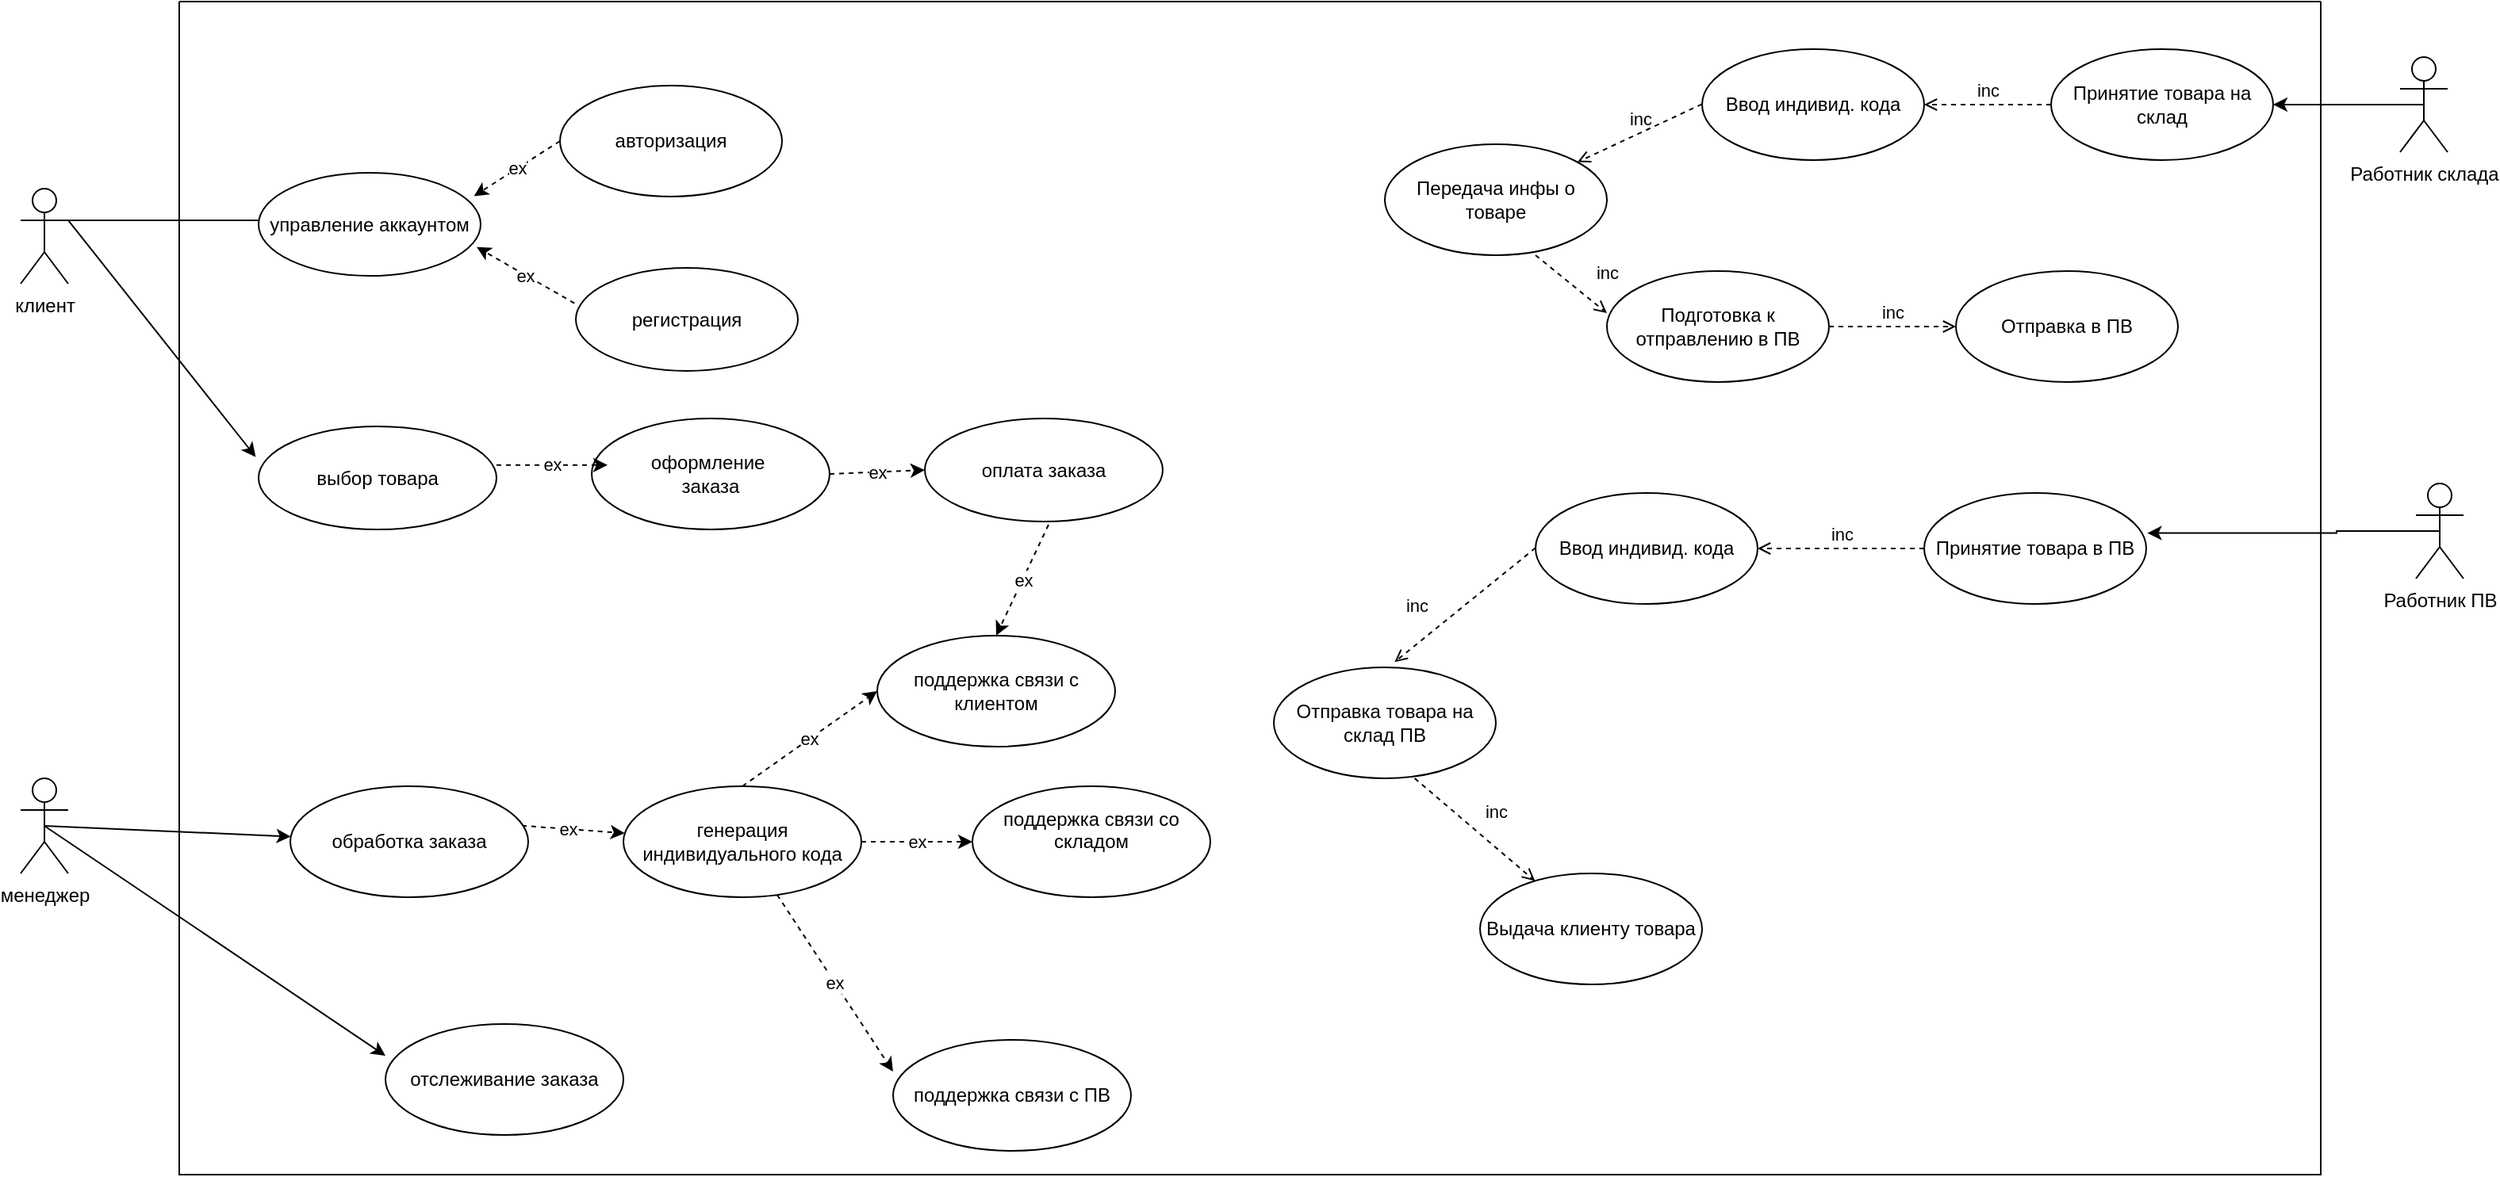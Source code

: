 <mxfile version="20.7.4" type="device"><diagram id="1IFNMSObzNBps-wJDuHW" name="Страница 1"><mxGraphModel dx="2670" dy="722" grid="1" gridSize="10" guides="1" tooltips="1" connect="1" arrows="1" fold="1" page="1" pageScale="1" pageWidth="1169" pageHeight="827" math="0" shadow="0"><root><mxCell id="0"/><mxCell id="1" parent="0"/><mxCell id="t5wlNJi_-A4-jaDl5QZC-3" style="edgeStyle=orthogonalEdgeStyle;rounded=0;orthogonalLoop=1;jettySize=auto;html=1;entryX=1.005;entryY=0.361;entryDx=0;entryDy=0;entryPerimeter=0;exitX=0.5;exitY=0.5;exitDx=0;exitDy=0;exitPerimeter=0;" parent="1" source="t5wlNJi_-A4-jaDl5QZC-1" target="t5wlNJi_-A4-jaDl5QZC-2" edge="1"><mxGeometry relative="1" as="geometry"><Array as="points"><mxPoint x="1020" y="415"/></Array></mxGeometry></mxCell><mxCell id="t5wlNJi_-A4-jaDl5QZC-1" value="Работник ПВ" style="shape=umlActor;verticalLabelPosition=bottom;verticalAlign=top;html=1;outlineConnect=0;" parent="1" vertex="1"><mxGeometry x="1070" y="384" width="30" height="60" as="geometry"/></mxCell><mxCell id="t5wlNJi_-A4-jaDl5QZC-2" value="Принятие товара в ПВ" style="ellipse;whiteSpace=wrap;html=1;" parent="1" vertex="1"><mxGeometry x="760" y="390" width="140" height="70" as="geometry"/></mxCell><mxCell id="t5wlNJi_-A4-jaDl5QZC-4" value="Ввод индивид. кода" style="ellipse;whiteSpace=wrap;html=1;" parent="1" vertex="1"><mxGeometry x="515" y="390" width="140" height="70" as="geometry"/></mxCell><mxCell id="t5wlNJi_-A4-jaDl5QZC-5" value="inc" style="html=1;verticalAlign=bottom;labelBackgroundColor=none;endArrow=open;endFill=0;dashed=1;rounded=0;entryX=1;entryY=0.5;entryDx=0;entryDy=0;exitX=0;exitY=0.5;exitDx=0;exitDy=0;" parent="1" source="t5wlNJi_-A4-jaDl5QZC-2" target="t5wlNJi_-A4-jaDl5QZC-4" edge="1"><mxGeometry width="160" relative="1" as="geometry"><mxPoint x="650" y="510" as="sourcePoint"/><mxPoint x="810" y="510" as="targetPoint"/></mxGeometry></mxCell><mxCell id="t5wlNJi_-A4-jaDl5QZC-6" value="Отправка товара на склад ПВ" style="ellipse;whiteSpace=wrap;html=1;" parent="1" vertex="1"><mxGeometry x="350" y="500" width="140" height="70" as="geometry"/></mxCell><mxCell id="t5wlNJi_-A4-jaDl5QZC-7" value="inc" style="html=1;verticalAlign=bottom;labelBackgroundColor=none;endArrow=open;endFill=0;dashed=1;rounded=0;entryX=0.544;entryY=-0.048;entryDx=0;entryDy=0;exitX=0;exitY=0.5;exitDx=0;exitDy=0;entryPerimeter=0;" parent="1" target="t5wlNJi_-A4-jaDl5QZC-6" edge="1"><mxGeometry x="0.519" y="-12" width="160" relative="1" as="geometry"><mxPoint x="515.0" y="424.66" as="sourcePoint"/><mxPoint x="410.0" y="424.66" as="targetPoint"/><mxPoint as="offset"/></mxGeometry></mxCell><mxCell id="t5wlNJi_-A4-jaDl5QZC-8" value="Выдача клиенту товара" style="ellipse;whiteSpace=wrap;html=1;" parent="1" vertex="1"><mxGeometry x="480" y="630" width="140" height="70" as="geometry"/></mxCell><mxCell id="t5wlNJi_-A4-jaDl5QZC-9" value="inc" style="html=1;verticalAlign=bottom;labelBackgroundColor=none;endArrow=open;endFill=0;dashed=1;rounded=0;exitX=0;exitY=0.5;exitDx=0;exitDy=0;" parent="1" target="t5wlNJi_-A4-jaDl5QZC-8" edge="1"><mxGeometry x="0.171" y="10" width="160" relative="1" as="geometry"><mxPoint x="438.84" y="570.0" as="sourcePoint"/><mxPoint x="350.0" y="641.98" as="targetPoint"/><mxPoint as="offset"/></mxGeometry></mxCell><mxCell id="t5wlNJi_-A4-jaDl5QZC-15" style="edgeStyle=orthogonalEdgeStyle;rounded=0;orthogonalLoop=1;jettySize=auto;html=1;entryX=1;entryY=0.5;entryDx=0;entryDy=0;exitX=0.5;exitY=0.5;exitDx=0;exitDy=0;exitPerimeter=0;" parent="1" source="t5wlNJi_-A4-jaDl5QZC-10" target="t5wlNJi_-A4-jaDl5QZC-14" edge="1"><mxGeometry relative="1" as="geometry"/></mxCell><mxCell id="t5wlNJi_-A4-jaDl5QZC-10" value="Работник склада" style="shape=umlActor;verticalLabelPosition=bottom;verticalAlign=top;html=1;outlineConnect=0;" parent="1" vertex="1"><mxGeometry x="1060" y="115" width="30" height="60" as="geometry"/></mxCell><mxCell id="t5wlNJi_-A4-jaDl5QZC-14" value="Принятие товара на склад" style="ellipse;whiteSpace=wrap;html=1;" parent="1" vertex="1"><mxGeometry x="840" y="110" width="140" height="70" as="geometry"/></mxCell><mxCell id="t5wlNJi_-A4-jaDl5QZC-16" value="Ввод индивид. кода" style="ellipse;whiteSpace=wrap;html=1;" parent="1" vertex="1"><mxGeometry x="620" y="110" width="140" height="70" as="geometry"/></mxCell><mxCell id="t5wlNJi_-A4-jaDl5QZC-17" value="inc" style="html=1;verticalAlign=bottom;labelBackgroundColor=none;endArrow=open;endFill=0;dashed=1;rounded=0;entryX=1;entryY=0.5;entryDx=0;entryDy=0;" parent="1" source="t5wlNJi_-A4-jaDl5QZC-14" target="t5wlNJi_-A4-jaDl5QZC-16" edge="1"><mxGeometry width="160" relative="1" as="geometry"><mxPoint x="590" y="280" as="sourcePoint"/><mxPoint x="750" y="280" as="targetPoint"/></mxGeometry></mxCell><mxCell id="t5wlNJi_-A4-jaDl5QZC-18" value="Передача инфы о товаре" style="ellipse;whiteSpace=wrap;html=1;" parent="1" vertex="1"><mxGeometry x="420" y="170" width="140" height="70" as="geometry"/></mxCell><mxCell id="t5wlNJi_-A4-jaDl5QZC-19" value="inc" style="html=1;verticalAlign=bottom;labelBackgroundColor=none;endArrow=open;endFill=0;dashed=1;rounded=0;" parent="1" target="t5wlNJi_-A4-jaDl5QZC-18" edge="1"><mxGeometry width="160" relative="1" as="geometry"><mxPoint x="620.0" y="144.66" as="sourcePoint"/><mxPoint x="540.0" y="144.66" as="targetPoint"/></mxGeometry></mxCell><mxCell id="t5wlNJi_-A4-jaDl5QZC-20" value="Подготовка к отправлению в ПВ" style="ellipse;whiteSpace=wrap;html=1;" parent="1" vertex="1"><mxGeometry x="560" y="250" width="140" height="70" as="geometry"/></mxCell><mxCell id="t5wlNJi_-A4-jaDl5QZC-21" value="Отправка в ПВ" style="ellipse;whiteSpace=wrap;html=1;" parent="1" vertex="1"><mxGeometry x="780" y="250" width="140" height="70" as="geometry"/></mxCell><mxCell id="t5wlNJi_-A4-jaDl5QZC-22" value="inc" style="html=1;verticalAlign=bottom;labelBackgroundColor=none;endArrow=open;endFill=0;dashed=1;rounded=0;entryX=0;entryY=0.379;entryDx=0;entryDy=0;entryPerimeter=0;" parent="1" target="t5wlNJi_-A4-jaDl5QZC-20" edge="1"><mxGeometry x="0.64" y="13" width="160" relative="1" as="geometry"><mxPoint x="515.0" y="240.0" as="sourcePoint"/><mxPoint x="436.284" y="276.518" as="targetPoint"/><mxPoint as="offset"/></mxGeometry></mxCell><mxCell id="t5wlNJi_-A4-jaDl5QZC-23" value="inc" style="html=1;verticalAlign=bottom;labelBackgroundColor=none;endArrow=open;endFill=0;dashed=1;rounded=0;entryX=0;entryY=0.5;entryDx=0;entryDy=0;exitX=1;exitY=0.5;exitDx=0;exitDy=0;" parent="1" source="t5wlNJi_-A4-jaDl5QZC-20" target="t5wlNJi_-A4-jaDl5QZC-21" edge="1"><mxGeometry width="160" relative="1" as="geometry"><mxPoint x="780" y="239.17" as="sourcePoint"/><mxPoint x="700" y="239.17" as="targetPoint"/></mxGeometry></mxCell><mxCell id="kRxOoKwMUPsJnvMKWnPi-1" style="edgeStyle=orthogonalEdgeStyle;rounded=0;orthogonalLoop=1;jettySize=auto;html=1;exitX=1;exitY=0.333;exitDx=0;exitDy=0;exitPerimeter=0;" edge="1" parent="1" source="kRxOoKwMUPsJnvMKWnPi-2"><mxGeometry relative="1" as="geometry"><mxPoint x="-250" y="218" as="targetPoint"/><Array as="points"><mxPoint x="-250" y="218"/><mxPoint x="-250" y="218"/></Array></mxGeometry></mxCell><mxCell id="kRxOoKwMUPsJnvMKWnPi-2" value="клиент" style="shape=umlActor;verticalLabelPosition=bottom;verticalAlign=top;html=1;outlineConnect=0;" vertex="1" parent="1"><mxGeometry x="-440" y="198" width="30" height="60" as="geometry"/></mxCell><mxCell id="kRxOoKwMUPsJnvMKWnPi-3" value="менеджер" style="shape=umlActor;verticalLabelPosition=bottom;verticalAlign=top;html=1;outlineConnect=0;" vertex="1" parent="1"><mxGeometry x="-440" y="570" width="30" height="60" as="geometry"/></mxCell><mxCell id="kRxOoKwMUPsJnvMKWnPi-4" value="управление аккаунтом" style="ellipse;whiteSpace=wrap;html=1;" vertex="1" parent="1"><mxGeometry x="-290" y="188" width="140" height="65" as="geometry"/></mxCell><mxCell id="kRxOoKwMUPsJnvMKWnPi-5" value="авторизация" style="ellipse;whiteSpace=wrap;html=1;" vertex="1" parent="1"><mxGeometry x="-100" y="133" width="140" height="70" as="geometry"/></mxCell><mxCell id="kRxOoKwMUPsJnvMKWnPi-6" value="регистрация" style="ellipse;whiteSpace=wrap;html=1;" vertex="1" parent="1"><mxGeometry x="-90" y="248" width="140" height="65" as="geometry"/></mxCell><mxCell id="kRxOoKwMUPsJnvMKWnPi-7" value="ex" style="endArrow=classic;html=1;rounded=0;dashed=1;exitX=0;exitY=0.5;exitDx=0;exitDy=0;entryX=0.97;entryY=0.226;entryDx=0;entryDy=0;entryPerimeter=0;" edge="1" parent="1" source="kRxOoKwMUPsJnvMKWnPi-5" target="kRxOoKwMUPsJnvMKWnPi-4"><mxGeometry width="50" height="50" relative="1" as="geometry"><mxPoint x="-180" y="158" as="sourcePoint"/><mxPoint x="-130" y="108" as="targetPoint"/></mxGeometry></mxCell><mxCell id="kRxOoKwMUPsJnvMKWnPi-8" value="ex" style="endArrow=classic;html=1;rounded=0;dashed=1;exitX=-0.006;exitY=0.344;exitDx=0;exitDy=0;entryX=0.982;entryY=0.72;entryDx=0;entryDy=0;entryPerimeter=0;exitPerimeter=0;" edge="1" parent="1" source="kRxOoKwMUPsJnvMKWnPi-6" target="kRxOoKwMUPsJnvMKWnPi-4"><mxGeometry width="50" height="50" relative="1" as="geometry"><mxPoint x="-90" y="168" as="sourcePoint"/><mxPoint x="-143" y="209.3" as="targetPoint"/></mxGeometry></mxCell><mxCell id="kRxOoKwMUPsJnvMKWnPi-9" value="оформление&amp;nbsp;&lt;br&gt;заказа" style="ellipse;whiteSpace=wrap;html=1;" vertex="1" parent="1"><mxGeometry x="-80" y="343" width="150" height="70" as="geometry"/></mxCell><mxCell id="kRxOoKwMUPsJnvMKWnPi-10" value="" style="endArrow=classic;html=1;rounded=0;exitX=1;exitY=0.333;exitDx=0;exitDy=0;exitPerimeter=0;entryX=-0.012;entryY=0.296;entryDx=0;entryDy=0;entryPerimeter=0;" edge="1" parent="1" source="kRxOoKwMUPsJnvMKWnPi-2" target="kRxOoKwMUPsJnvMKWnPi-13"><mxGeometry width="50" height="50" relative="1" as="geometry"><mxPoint x="-390" y="228" as="sourcePoint"/><mxPoint x="-270" y="328" as="targetPoint"/></mxGeometry></mxCell><mxCell id="kRxOoKwMUPsJnvMKWnPi-11" value="оплата заказа" style="ellipse;whiteSpace=wrap;html=1;" vertex="1" parent="1"><mxGeometry x="130" y="343" width="150" height="65" as="geometry"/></mxCell><mxCell id="kRxOoKwMUPsJnvMKWnPi-12" value="ex" style="endArrow=classic;html=1;rounded=0;dashed=1;entryX=0;entryY=0.5;entryDx=0;entryDy=0;exitX=1;exitY=0.5;exitDx=0;exitDy=0;" edge="1" parent="1" source="kRxOoKwMUPsJnvMKWnPi-9" target="kRxOoKwMUPsJnvMKWnPi-11"><mxGeometry width="50" height="50" relative="1" as="geometry"><mxPoint x="-140" y="378" as="sourcePoint"/><mxPoint x="-90" y="328" as="targetPoint"/></mxGeometry></mxCell><mxCell id="kRxOoKwMUPsJnvMKWnPi-13" value="выбор товара" style="ellipse;whiteSpace=wrap;html=1;" vertex="1" parent="1"><mxGeometry x="-290" y="348" width="150" height="65" as="geometry"/></mxCell><mxCell id="kRxOoKwMUPsJnvMKWnPi-14" value="ex" style="endArrow=classic;html=1;rounded=0;dashed=1;entryX=0;entryY=0.5;entryDx=0;entryDy=0;exitX=1;exitY=0.5;exitDx=0;exitDy=0;" edge="1" parent="1"><mxGeometry width="50" height="50" relative="1" as="geometry"><mxPoint x="-140" y="372.41" as="sourcePoint"/><mxPoint x="-70" y="372.41" as="targetPoint"/></mxGeometry></mxCell><mxCell id="kRxOoKwMUPsJnvMKWnPi-15" value="" style="endArrow=classic;html=1;rounded=0;exitX=0.5;exitY=0.5;exitDx=0;exitDy=0;exitPerimeter=0;" edge="1" parent="1" source="kRxOoKwMUPsJnvMKWnPi-3" target="kRxOoKwMUPsJnvMKWnPi-18"><mxGeometry width="50" height="50" relative="1" as="geometry"><mxPoint x="-370" y="610" as="sourcePoint"/><mxPoint x="-320" y="560" as="targetPoint"/></mxGeometry></mxCell><mxCell id="kRxOoKwMUPsJnvMKWnPi-16" value="генерация индивидуального кода" style="ellipse;whiteSpace=wrap;html=1;" vertex="1" parent="1"><mxGeometry x="-60" y="575" width="150" height="70" as="geometry"/></mxCell><mxCell id="kRxOoKwMUPsJnvMKWnPi-17" value="ex" style="endArrow=classic;html=1;rounded=0;dashed=1;exitX=1;exitY=0.5;exitDx=0;exitDy=0;" edge="1" parent="1" target="kRxOoKwMUPsJnvMKWnPi-16"><mxGeometry width="50" height="50" relative="1" as="geometry"><mxPoint x="-130" y="599.41" as="sourcePoint"/><mxPoint x="-60" y="599.41" as="targetPoint"/></mxGeometry></mxCell><mxCell id="kRxOoKwMUPsJnvMKWnPi-18" value="обработка заказа" style="ellipse;whiteSpace=wrap;html=1;" vertex="1" parent="1"><mxGeometry x="-270" y="575" width="150" height="70" as="geometry"/></mxCell><mxCell id="kRxOoKwMUPsJnvMKWnPi-19" value="отслеживание заказа" style="ellipse;whiteSpace=wrap;html=1;" vertex="1" parent="1"><mxGeometry x="-210" y="725" width="150" height="70" as="geometry"/></mxCell><mxCell id="kRxOoKwMUPsJnvMKWnPi-20" value="" style="endArrow=classic;html=1;rounded=0;exitX=0.5;exitY=0.5;exitDx=0;exitDy=0;exitPerimeter=0;entryX=0;entryY=0.286;entryDx=0;entryDy=0;entryPerimeter=0;" edge="1" parent="1" source="kRxOoKwMUPsJnvMKWnPi-3" target="kRxOoKwMUPsJnvMKWnPi-19"><mxGeometry width="50" height="50" relative="1" as="geometry"><mxPoint x="-415" y="610.0" as="sourcePoint"/><mxPoint x="-259.796" y="617.333" as="targetPoint"/></mxGeometry></mxCell><mxCell id="kRxOoKwMUPsJnvMKWnPi-22" value="поддержка связи с клиентом&lt;span style=&quot;color: rgba(0, 0, 0, 0); font-family: monospace; font-size: 0px; text-align: start;&quot;&gt;%3CmxGraphModel%3E%3Croot%3E%3CmxCell%20id%3D%220%22%2F%3E%3CmxCell%20id%3D%221%22%20parent%3D%220%22%2F%3E%3CmxCell%20id%3D%222%22%20value%3D%22%D0%BE%D0%B1%D1%80%D0%B0%D0%B1%D0%BE%D1%82%D0%BA%D0%B0%20%D0%B7%D0%B0%D0%BA%D0%B0%D0%B7%D0%B0%22%20style%3D%22ellipse%3BwhiteSpace%3Dwrap%3Bhtml%3D1%3B%22%20vertex%3D%221%22%20parent%3D%221%22%3E%3CmxGeometry%20x%3D%22-180%22%20y%3D%22590%22%20width%3D%22150%22%20height%3D%2270%22%20as%3D%22geometry%22%2F%3E%3C%2FmxCell%3E%3C%2Froot%3E%3C%2FmxGraphModel%3E&lt;/span&gt;&lt;span style=&quot;color: rgba(0, 0, 0, 0); font-family: monospace; font-size: 0px; text-align: start;&quot;&gt;%3CmxGraphModel%3E%3Croot%3E%3CmxCell%20id%3D%220%22%2F%3E%3CmxCell%20id%3D%221%22%20parent%3D%220%22%2F%3E%3CmxCell%20id%3D%222%22%20value%3D%22%D0%BE%D0%B1%D1%80%D0%B0%D0%B1%D0%BE%D1%82%D0%BA%D0%B0%20%D0%B7%D0%B0%D0%BA%D0%B0%D0%B7%D0%B0%22%20style%3D%22ellipse%3BwhiteSpace%3Dwrap%3Bhtml%3D1%3B%22%20vertex%3D%221%22%20parent%3D%221%22%3E%3CmxGeometry%20x%3D%22-180%22%20y%3D%22590%22%20width%3D%22150%22%20height%3D%2270%22%20as%3D%22geometry%22%2F%3E%3C%2FmxCell%3E%3C%2Froot%3E%3C%2FmxGraphModel%3E&lt;/span&gt;" style="ellipse;whiteSpace=wrap;html=1;" vertex="1" parent="1"><mxGeometry x="100" y="480" width="150" height="70" as="geometry"/></mxCell><mxCell id="kRxOoKwMUPsJnvMKWnPi-23" value="поддержка связи со складом&lt;span style=&quot;color: rgba(0, 0, 0, 0); font-family: monospace; font-size: 0px; text-align: start;&quot;&gt;%3CmxGraphModel%3E%3Croot%3E%3CmxCell%20id%3D%220%22%2F%3E%3CmxCell%20id%3D%221%22%20parent%3D%220%22%2F%3E%3CmxCell%20id%3D%222%22%20value%3D%22%D0%BF%D0%BE%D0%B4%D0%B4%D0%B5%D1%80%D0%B6%D0%BA%D0%B0%20%D1%81%D0%B2%D1%8F%D0%B7%D0%B8%20%D1%81%20%D0%BA%D0%BB%D0%B8%D0%B5%D0%BD%D1%82%D0%BE%D0%BC%26lt%3Bspan%20style%3D%26quot%3Bcolor%3A%20rgba(0%2C%200%2C%200%2C%200)%3B%20font-family%3A%20monospace%3B%20font-size%3A%200px%3B%20text-align%3A%20start%3B%26quot%3B%26gt%3B%253CmxGraphModel%253E%253Croot%253E%253CmxCell%2520id%253D%25220%2522%252F%253E%253CmxCell%2520id%253D%25221%2522%2520parent%253D%25220%2522%252F%253E%253CmxCell%2520id%253D%25222%2522%2520value%253D%2522%25D0%25BE%25D0%25B1%25D1%2580%25D0%25B0%25D0%25B1%25D0%25BE%25D1%2582%25D0%25BA%25D0%25B0%2520%25D0%25B7%25D0%25B0%25D0%25BA%25D0%25B0%25D0%25B7%25D0%25B0%2522%2520style%253D%2522ellipse%253BwhiteSpace%253Dwrap%253Bhtml%253D1%253B%2522%2520vertex%253D%25221%2522%2520parent%253D%25221%2522%253E%253CmxGeometry%2520x%253D%2522-180%2522%2520y%253D%2522590%2522%2520width%253D%2522150%2522%2520height%253D%252270%2522%2520as%253D%2522geometry%2522%252F%253E%253C%252FmxCell%253E%253C%252Froot%253E%253C%252FmxGraphModel%253E%26lt%3B%2Fspan%26gt%3B%26lt%3Bspan%20style%3D%26quot%3Bcolor%3A%20rgba(0%2C%200%2C%200%2C%200)%3B%20font-family%3A%20monospace%3B%20font-size%3A%200px%3B%20text-align%3A%20start%3B%26quot%3B%26gt%3B%253CmxGraphModel%253E%253Croot%253E%253CmxCell%2520id%253D%25220%2522%252F%253E%253CmxCell%2520id%253D%25221%2522%2520parent%253D%25220%2522%252F%253E%253CmxCell%2520id%253D%25222%2522%2520value%253D%2522%25D0%25BE%25D0%25B1%25D1%2580%25D0%25B0%25D0%25B1%25D0%25BE%25D1%2582%25D0%25BA%25D0%25B0%2520%25D0%25B7%25D0%25B0%25D0%25BA%25D0%25B0%25D0%25B7%25D0%25B0%2522%2520style%253D%2522ellipse%253BwhiteSpace%253Dwrap%253Bhtml%253D1%253B%2522%2520vertex%253D%25221%2522%2520parent%253D%25221%2522%253E%253CmxGeometry%2520x%253D%2522-180%2522%2520y%253D%2522590%2522%2520width%253D%2522150%2522%2520height%253D%252270%2522%2520as%253D%2522geometry%2522%252F%253E%253C%252FmxCell%253E%253C%252Froot%253E%253C%252FmxGraphModel%253E%26lt%3B%2Fspan%26gt%3B%22%20style%3D%22ellipse%3BwhiteSpace%3Dwrap%3Bhtml%3D1%3B%22%20vertex%3D%221%22%20parent%3D%221%22%3E%3CmxGeometry%20x%3D%22120%22%20y%3D%22460%22%20width%3D%22150%22%20height%3D%2270%22%20as%3D%22geometry%22%2F%3E%3C%2FmxCell%3E%3C%2Froot%3E%3C%2FmxGraphModel%3E&lt;/span&gt;&lt;span style=&quot;color: rgba(0, 0, 0, 0); font-family: monospace; font-size: 0px; text-align: start;&quot;&gt;%3CmxGraphModel%3E%3Croot%3E%3CmxCell%20id%3D%220%22%2F%3E%3CmxCell%20id%3D%221%22%20parent%3D%220%22%2F%3E%3CmxCell%20id%3D%222%22%20value%3D%22%D0%BF%D0%BE%D0%B4%D0%B4%D0%B5%D1%80%D0%B6%D0%BA%D0%B0%20%D1%81%D0%B2%D1%8F%D0%B7%D0%B8%20%D1%81%20%D0%BA%D0%BB%D0%B8%D0%B5%D0%BD%D1%82%D0%BE%D0%BC%26lt%3Bspan%20style%3D%26quot%3Bcolor%3A%20rgba(0%2C%200%2C%200%2C%200)%3B%20font-family%3A%20monospace%3B%20font-size%3A%200px%3B%20text-align%3A%20start%3B%26quot%3B%26gt%3B%253CmxGraphModel%253E%253Croot%253E%253CmxCell%2520id%253D%25220%2522%252F%253E%253CmxCell%2520id%253D%25221%2522%2520parent%253D%25220%2522%252F%253E%253CmxCell%2520id%253D%25222%2522%2520value%253D%2522%25D0%25BE%25D0%25B1%25D1%2580%25D0%25B0%25D0%25B1%25D0%25BE%25D1%2582%25D0%25BA%25D0%25B0%2520%25D0%25B7%25D0%25B0%25D0%25BA%25D0%25B0%25D0%25B7%25D0%25B0%2522%2520style%253D%2522ellipse%253BwhiteSpace%253Dwrap%253Bhtml%253D1%253B%2522%2520vertex%253D%25221%2522%2520parent%253D%25221%2522%253E%253CmxGeometry%2520x%253D%2522-180%2522%2520y%253D%2522590%2522%2520width%253D%2522150%2522%2520height%253D%252270%2522%2520as%253D%2522geometry%2522%252F%253E%253C%252FmxCell%253E%253C%252Froot%253E%253C%252FmxGraphModel%253E%26lt%3B%2Fspan%26gt%3B%26lt%3Bspan%20style%3D%26quot%3Bcolor%3A%20rgba(0%2C%200%2C%200%2C%200)%3B%20font-family%3A%20monospace%3B%20font-size%3A%200px%3B%20text-align%3A%20start%3B%26quot%3B%26gt%3B%253CmxGraphModel%253E%253Croot%253E%253CmxCell%2520id%253D%25220%2522%252F%253E%253CmxCell%2520id%253D%25221%2522%2520parent%253D%25220%2522%252F%253E%253CmxCell%2520id%253D%25222%2522%2520value%253D%2522%25D0%25BE%25D0%25B1%25D1%2580%25D0%25B0%25D0%25B1%25D0%25BE%25D1%2582%25D0%25BA%25D0%25B0%2520%25D0%25B7%25D0%25B0%25D0%25BA%25D0%25B0%25D0%25B7%25D0%25B0%2522%2520style%253D%2522ellipse%253BwhiteSpace%253Dwrap%253Bhtml%253D1%253B%2522%2520vertex%253D%25221%2522%2520parent%253D%25221%2522%253E%253CmxGeometry%2520x%253D%2522-180%2522%2520y%253D%2522590%2522%2520width%253D%2522150%2522%2520height%253D%252270%2522%2520as%253D%2522geometry%2522%252F%253E%253C%252FmxCell%253E%253C%252Froot%253E%253C%252FmxGraphModel%253E%26lt%3B%2Fspan%26gt%3B%22%20style%3D%22ellipse%3BwhiteSpace%3Dwrap%3Bhtml%3D1%3B%22%20vertex%3D%221%22%20parent%3D%221%22%3E%3CmxGeometry%20x%3D%22120%22%20y%3D%22460%22%20width%3D%22150%22%20height%3D%2270%22%20as%3D%22geometry%22%2F%3E%3C%2FmxCell%3E%3C%2Froot%3E%3C%2FmxGraphModel%3E&lt;/span&gt;&lt;br&gt;&lt;span style=&quot;color: rgba(0, 0, 0, 0); font-family: monospace; font-size: 0px; text-align: start;&quot;&gt;%3CmxGraphModel%3E%3Croot%3E%3CmxCell%20id%3D%220%22%2F%3E%3CmxCell%20id%3D%221%22%20parent%3D%220%22%2F%3E%3CmxCell%20id%3D%222%22%20value%3D%22%D0%BE%D0%B1%D1%80%D0%B0%D0%B1%D0%BE%D1%82%D0%BA%D0%B0%20%D0%B7%D0%B0%D0%BA%D0%B0%D0%B7%D0%B0%22%20style%3D%22ellipse%3BwhiteSpace%3Dwrap%3Bhtml%3D1%3B%22%20vertex%3D%221%22%20parent%3D%221%22%3E%3CmxGeometry%20x%3D%22-180%22%20y%3D%22590%22%20width%3D%22150%22%20height%3D%2270%22%20as%3D%22geometry%22%2F%3E%3C%2FmxCell%3E%3C%2Froot%3E%3C%2FmxGraphModel%3E&lt;/span&gt;&lt;span style=&quot;color: rgba(0, 0, 0, 0); font-family: monospace; font-size: 0px; text-align: start;&quot;&gt;%3CmxGraphModel%3E%3Croot%3E%3CmxCell%20id%3D%220%22%2F%3E%3CmxCell%20id%3D%221%22%20parent%3D%220%22%2F%3E%3CmxCell%20id%3D%222%22%20value%3D%22%D0%BE%D0%B1%D1%80%D0%B0%D0%B1%D0%BE%D1%82%D0%BA%D0%B0%20%D0%B7%D0%B0%D0%BA%D0%B0%D0%B7%D0%B0%22%20style%3D%22ellipse%3BwhiteSpace%3Dwrap%3Bhtml%3D1%3B%22%20vertex%3D%221%22%20parent%3D%221%22%3E%3CmxGeometry%20x%3D%22-180%22%20y%3D%22590%22%20width%3D%22150%22%20height%3D%2270%22%20as%3D%22geometry%22%2F%3E%3C%2FmxCell%3E%3C%2Froot%3E%3C%2FmxGraphModel%3E&lt;/span&gt;" style="ellipse;whiteSpace=wrap;html=1;" vertex="1" parent="1"><mxGeometry x="160" y="575" width="150" height="70" as="geometry"/></mxCell><mxCell id="kRxOoKwMUPsJnvMKWnPi-24" value="поддержка связи с ПВ&lt;span style=&quot;color: rgba(0, 0, 0, 0); font-family: monospace; font-size: 0px; text-align: start;&quot;&gt;3CmxGraphModel%3E%3Croot%3E%3CmxCell%20id%3D%220%22%2F%3E%3CmxCell%20id%3D%221%22%20parent%3D%220%22%2F%3E%3CmxCell%20id%3D%222%22%20value%3D%22%D0%BE%D0%B1%D1%80%D0%B0%D0%B1%D0%BE%D1%82%D0%BA%D0%B0%20%D0%B7%D0%B0%D0%BA%D0%B0%D0%B7%D0%B0%22%20style%3D%22ellipse%3BwhiteSpace%3Dwrap%3Bhtml%3D1%3B%22%20vertex%3D%221%22%20parent%3D%221%22%3E%3CmxGeometry%20x%3D%22-180%22%20y%3D%22590%22%20width%3D%22150%22%20height%3D%2270%22%20as%3D%22geometry%22%2F%3E%3C%2FmxCell%3E%3C%2Froot%3E%3C%2FmxGraphModel%3E&lt;/span&gt;&lt;span style=&quot;color: rgba(0, 0, 0, 0); font-family: monospace; font-size: 0px; text-align: start;&quot;&gt;%3CmxGraphModel%3E%3Croot%3E%3CmxCell%20id%3D%220%22%2F%3E%3CmxCell%20id%3D%221%22%20parent%3D%220%22%2F%3E%3CmxCell%20id%3D%222%22%20value%3D%22%D0%BE%D0%B1%D1%80%D0%B0%D0%B1%D0%BE%D1%82%D0%BA%D0%B0%20%D0%B7%D0%B0%D0%BA%D0%B0%D0%B7%D0%B0%22%20style%3D%22ellipse%3BwhiteSpace%3Dwrap%3Bhtml%3D1%3B%22%20vertex%3D%221%22%20parent%3D%221%22%3E%3CmxGeometry%20x%3D%22-180%22%20y%3D%22590%22%20width%3D%22150%22%20height%3D%2270%22%20as%3D%22geometry%22%2F%3E%3C%2FmxCell%3E%3C%2Froot%3E%3C%2FmxGraphModel%3E&lt;/span&gt;" style="ellipse;whiteSpace=wrap;html=1;" vertex="1" parent="1"><mxGeometry x="110" y="735" width="150" height="70" as="geometry"/></mxCell><mxCell id="kRxOoKwMUPsJnvMKWnPi-25" value="ex" style="endArrow=classic;html=1;rounded=0;dashed=1;entryX=0;entryY=0.286;entryDx=0;entryDy=0;entryPerimeter=0;" edge="1" parent="1" source="kRxOoKwMUPsJnvMKWnPi-16" target="kRxOoKwMUPsJnvMKWnPi-24"><mxGeometry width="50" height="50" relative="1" as="geometry"><mxPoint x="20.0" y="745.0" as="sourcePoint"/><mxPoint x="90.0" y="745.0" as="targetPoint"/></mxGeometry></mxCell><mxCell id="kRxOoKwMUPsJnvMKWnPi-26" value="ex" style="endArrow=classic;html=1;rounded=0;dashed=1;entryX=0;entryY=0.5;entryDx=0;entryDy=0;exitX=1;exitY=0.5;exitDx=0;exitDy=0;" edge="1" parent="1" source="kRxOoKwMUPsJnvMKWnPi-16"><mxGeometry width="50" height="50" relative="1" as="geometry"><mxPoint x="79.997" y="569.998" as="sourcePoint"/><mxPoint x="160.0" y="610" as="targetPoint"/></mxGeometry></mxCell><mxCell id="kRxOoKwMUPsJnvMKWnPi-27" value="ex" style="endArrow=classic;html=1;rounded=0;dashed=1;entryX=0;entryY=0.5;entryDx=0;entryDy=0;exitX=0.5;exitY=0;exitDx=0;exitDy=0;" edge="1" parent="1" source="kRxOoKwMUPsJnvMKWnPi-16" target="kRxOoKwMUPsJnvMKWnPi-22"><mxGeometry width="50" height="50" relative="1" as="geometry"><mxPoint x="-20.0" y="534.29" as="sourcePoint"/><mxPoint x="50.0" y="534.29" as="targetPoint"/></mxGeometry></mxCell><mxCell id="kRxOoKwMUPsJnvMKWnPi-28" value="ex" style="endArrow=classic;html=1;rounded=0;dashed=1;entryX=0.5;entryY=0;entryDx=0;entryDy=0;" edge="1" parent="1" target="kRxOoKwMUPsJnvMKWnPi-22"><mxGeometry width="50" height="50" relative="1" as="geometry"><mxPoint x="208" y="410" as="sourcePoint"/><mxPoint x="270.0" y="440" as="targetPoint"/></mxGeometry></mxCell><mxCell id="kRxOoKwMUPsJnvMKWnPi-29" value="" style="swimlane;startSize=0;" vertex="1" parent="1"><mxGeometry x="-340" y="80" width="1350" height="740" as="geometry"/></mxCell></root></mxGraphModel></diagram></mxfile>